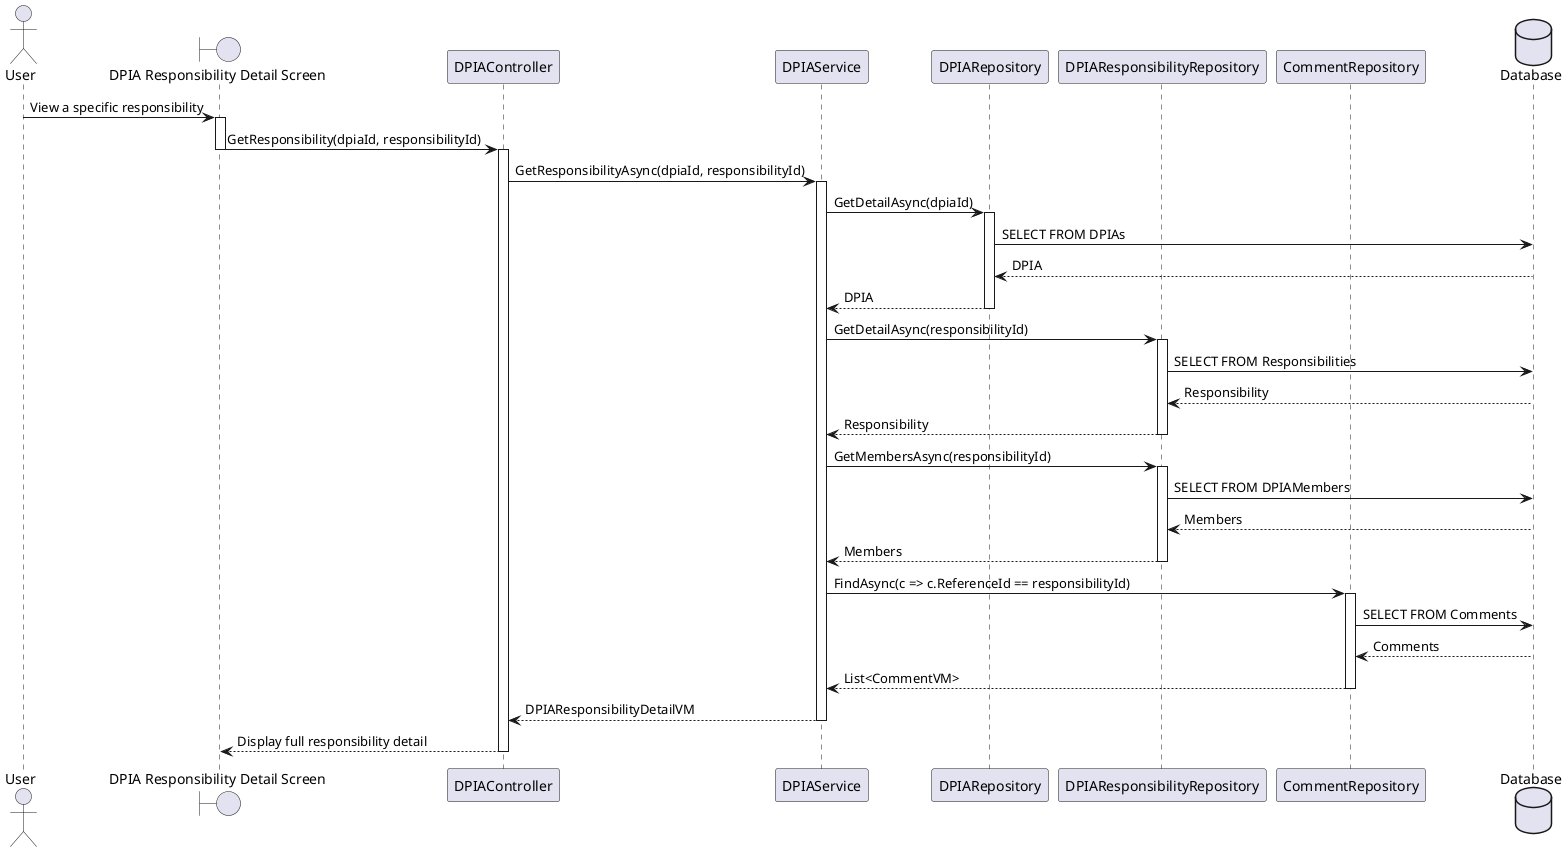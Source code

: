 @startuml
actor User
boundary "DPIA Responsibility Detail Screen" as Screen
participant "DPIAController" as Controller
participant "DPIAService" as Service
participant "DPIARepository" as DPIARepo
participant "DPIAResponsibilityRepository" as RespRepo
participant "CommentRepository" as CommentRepo
database "Database" as DB

User -> Screen : View a specific responsibility
activate Screen
Screen -> Controller : GetResponsibility(dpiaId, responsibilityId)
deactivate Screen
activate Controller

Controller -> Service : GetResponsibilityAsync(dpiaId, responsibilityId)
activate Service

Service -> DPIARepo : GetDetailAsync(dpiaId)
activate DPIARepo
DPIARepo -> DB : SELECT FROM DPIAs
DB --> DPIARepo : DPIA
DPIARepo --> Service : DPIA
deactivate DPIARepo

Service -> RespRepo : GetDetailAsync(responsibilityId)
activate RespRepo
RespRepo -> DB : SELECT FROM Responsibilities 
DB --> RespRepo : Responsibility
RespRepo --> Service : Responsibility
deactivate RespRepo

Service -> RespRepo : GetMembersAsync(responsibilityId)
activate RespRepo
RespRepo -> DB : SELECT FROM DPIAMembers
DB --> RespRepo : Members
RespRepo --> Service : Members
deactivate RespRepo

Service -> CommentRepo : FindAsync(c => c.ReferenceId == responsibilityId)
activate CommentRepo
CommentRepo -> DB : SELECT FROM Comments
DB --> CommentRepo : Comments
CommentRepo --> Service : List<CommentVM>
deactivate CommentRepo

Service --> Controller : DPIAResponsibilityDetailVM
deactivate Service

Controller --> Screen : Display full responsibility detail
deactivate Controller
@enduml
